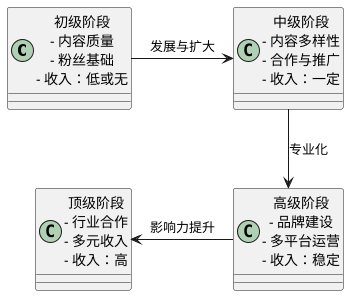 @startuml
!define RECTANGLE class
!define COLOR1 #FFCC99
!define COLOR2 #99CCFF
!define COLOR3 #99FF99
!define COLOR4 #FF9999

skinparam class {
BackgroundColor<<COLOR1>> COLOR1
BackgroundColor<<COLOR2>> COLOR2
BackgroundColor<<COLOR3>> COLOR3
BackgroundColor<<COLOR4>> COLOR4
}

RECTANGLE "初级阶段\n- 内容质量\n- 粉丝基础\n- 收入：低或无" as Stage1 
RECTANGLE "中级阶段\n- 内容多样性\n- 合作与推广\n- 收入：一定" as Stage2 
RECTANGLE "高级阶段\n- 品牌建设\n- 多平台运营\n- 收入：稳定" as Stage3 
RECTANGLE "顶级阶段\n- 行业合作\n- 多元收入\n- 收入：高" as Stage4 

Stage1 -r-> Stage2 : 发展与扩大
Stage2 -down-> Stage3 : 专业化
Stage3 -l-> Stage4 : 影响力提升

@enduml